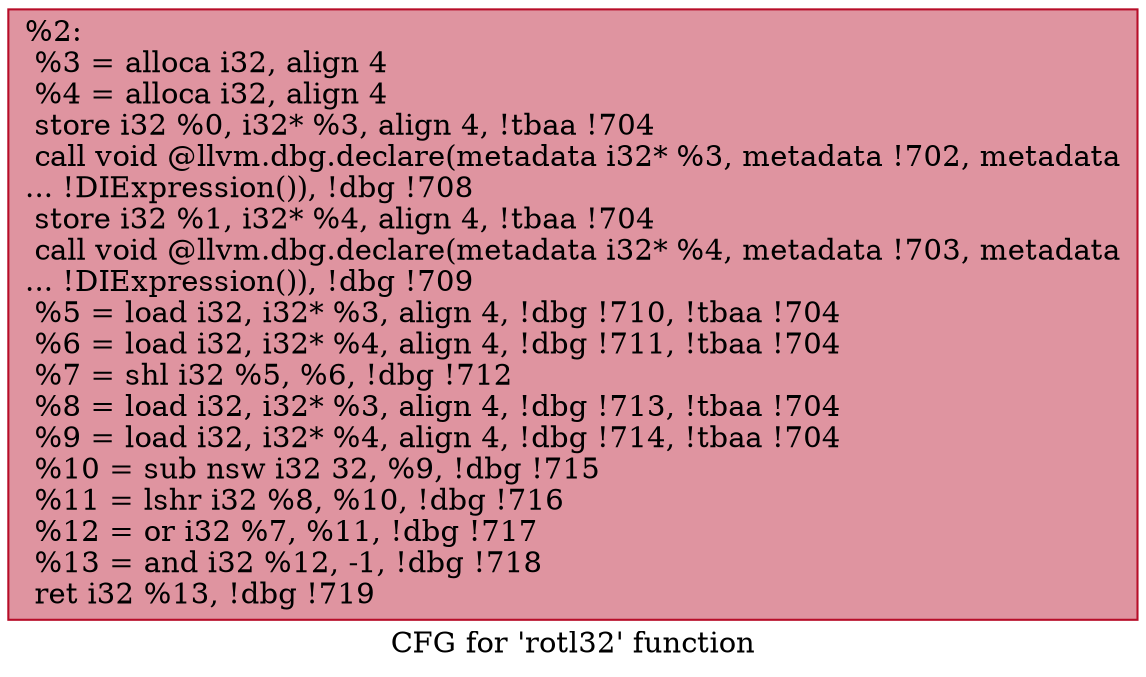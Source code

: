 digraph "CFG for 'rotl32' function" {
	label="CFG for 'rotl32' function";

	Node0xb0b5b0 [shape=record,color="#b70d28ff", style=filled, fillcolor="#b70d2870",label="{%2:\l  %3 = alloca i32, align 4\l  %4 = alloca i32, align 4\l  store i32 %0, i32* %3, align 4, !tbaa !704\l  call void @llvm.dbg.declare(metadata i32* %3, metadata !702, metadata\l... !DIExpression()), !dbg !708\l  store i32 %1, i32* %4, align 4, !tbaa !704\l  call void @llvm.dbg.declare(metadata i32* %4, metadata !703, metadata\l... !DIExpression()), !dbg !709\l  %5 = load i32, i32* %3, align 4, !dbg !710, !tbaa !704\l  %6 = load i32, i32* %4, align 4, !dbg !711, !tbaa !704\l  %7 = shl i32 %5, %6, !dbg !712\l  %8 = load i32, i32* %3, align 4, !dbg !713, !tbaa !704\l  %9 = load i32, i32* %4, align 4, !dbg !714, !tbaa !704\l  %10 = sub nsw i32 32, %9, !dbg !715\l  %11 = lshr i32 %8, %10, !dbg !716\l  %12 = or i32 %7, %11, !dbg !717\l  %13 = and i32 %12, -1, !dbg !718\l  ret i32 %13, !dbg !719\l}"];
}
